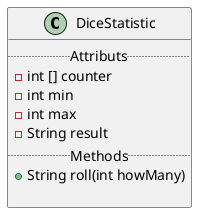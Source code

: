 @startuml
class DiceStatistic{
..Attributs..
- int [] counter
- int min
- int max
- String result
..Methods..
+ String roll(int howMany)

}
@enduml
